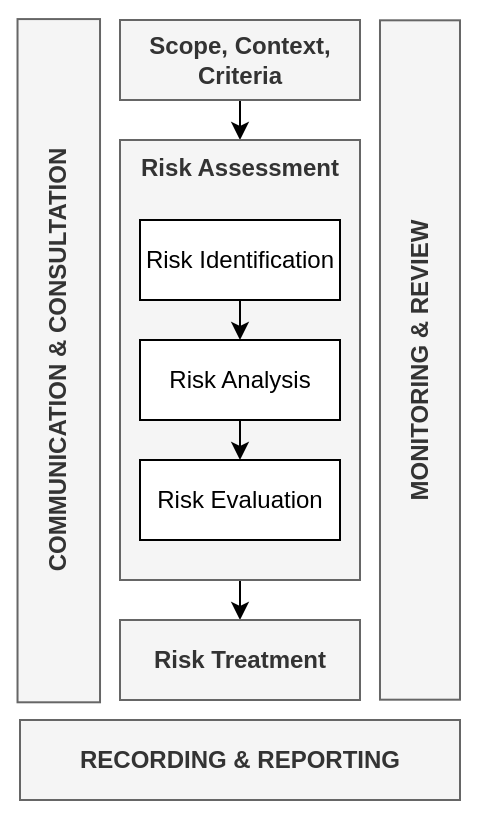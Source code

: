 <mxfile version="20.2.2" type="github">
  <diagram id="T_vSztlu7ZmhTQVyTiee" name="Page-1">
    <mxGraphModel dx="460" dy="744" grid="1" gridSize="10" guides="1" tooltips="1" connect="1" arrows="1" fold="1" page="1" pageScale="1" pageWidth="827" pageHeight="1169" math="0" shadow="0">
      <root>
        <mxCell id="0" />
        <mxCell id="1" parent="0" />
        <mxCell id="N-fscGahfruygMx9irh_-21" value="" style="rounded=0;whiteSpace=wrap;html=1;strokeColor=none;" vertex="1" parent="1">
          <mxGeometry x="100" y="90" width="240" height="410" as="geometry" />
        </mxCell>
        <mxCell id="N-fscGahfruygMx9irh_-17" style="edgeStyle=orthogonalEdgeStyle;rounded=0;orthogonalLoop=1;jettySize=auto;html=1;exitX=0.5;exitY=1;exitDx=0;exitDy=0;entryX=0.5;entryY=0;entryDx=0;entryDy=0;" edge="1" parent="1" source="N-fscGahfruygMx9irh_-1" target="N-fscGahfruygMx9irh_-2">
          <mxGeometry relative="1" as="geometry" />
        </mxCell>
        <mxCell id="N-fscGahfruygMx9irh_-1" value="Scope, Context, Criteria" style="rounded=0;whiteSpace=wrap;html=1;fontStyle=1;fillColor=#f5f5f5;fontColor=#333333;strokeColor=#666666;" vertex="1" parent="1">
          <mxGeometry x="160" y="100" width="120" height="40" as="geometry" />
        </mxCell>
        <mxCell id="N-fscGahfruygMx9irh_-20" style="edgeStyle=orthogonalEdgeStyle;rounded=0;orthogonalLoop=1;jettySize=auto;html=1;exitX=0.5;exitY=1;exitDx=0;exitDy=0;entryX=0.5;entryY=0;entryDx=0;entryDy=0;" edge="1" parent="1" source="N-fscGahfruygMx9irh_-2" target="N-fscGahfruygMx9irh_-5">
          <mxGeometry relative="1" as="geometry" />
        </mxCell>
        <mxCell id="N-fscGahfruygMx9irh_-2" value="Risk Assessment" style="rounded=0;whiteSpace=wrap;html=1;verticalAlign=top;fontStyle=1;fillColor=#f5f5f5;fontColor=#333333;strokeColor=#666666;" vertex="1" parent="1">
          <mxGeometry x="160" y="160" width="120" height="220" as="geometry" />
        </mxCell>
        <mxCell id="N-fscGahfruygMx9irh_-3" value="COMMUNICATION &amp;amp; CONSULTATION" style="rounded=0;whiteSpace=wrap;html=1;rotation=-90;fontStyle=1;fillColor=#f5f5f5;fontColor=#333333;strokeColor=#666666;" vertex="1" parent="1">
          <mxGeometry x="-41.42" y="249.72" width="341.61" height="41.25" as="geometry" />
        </mxCell>
        <mxCell id="N-fscGahfruygMx9irh_-4" value="MONITORING &amp;amp; REVIEW" style="rounded=0;whiteSpace=wrap;html=1;rotation=-90;fontStyle=1;fillColor=#f5f5f5;fontColor=#333333;strokeColor=#666666;" vertex="1" parent="1">
          <mxGeometry x="140.15" y="250" width="339.69" height="40" as="geometry" />
        </mxCell>
        <mxCell id="N-fscGahfruygMx9irh_-5" value="Risk Treatment" style="rounded=0;whiteSpace=wrap;html=1;fontStyle=1;fillColor=#f5f5f5;fontColor=#333333;strokeColor=#666666;" vertex="1" parent="1">
          <mxGeometry x="160" y="400" width="120" height="40" as="geometry" />
        </mxCell>
        <mxCell id="N-fscGahfruygMx9irh_-6" value="RECORDING &amp;amp; REPORTING" style="rounded=0;whiteSpace=wrap;html=1;rotation=0;fontStyle=1;fillColor=#f5f5f5;fontColor=#333333;strokeColor=#666666;" vertex="1" parent="1">
          <mxGeometry x="110" y="450" width="220" height="40" as="geometry" />
        </mxCell>
        <mxCell id="N-fscGahfruygMx9irh_-18" style="edgeStyle=orthogonalEdgeStyle;rounded=0;orthogonalLoop=1;jettySize=auto;html=1;exitX=0.5;exitY=1;exitDx=0;exitDy=0;entryX=0.5;entryY=0;entryDx=0;entryDy=0;" edge="1" parent="1" source="N-fscGahfruygMx9irh_-9" target="N-fscGahfruygMx9irh_-10">
          <mxGeometry relative="1" as="geometry" />
        </mxCell>
        <mxCell id="N-fscGahfruygMx9irh_-9" value="&lt;span style=&quot;font-weight: normal;&quot;&gt;Risk Identification&lt;/span&gt;" style="rounded=0;whiteSpace=wrap;html=1;fontStyle=1" vertex="1" parent="1">
          <mxGeometry x="170" y="200" width="100" height="40" as="geometry" />
        </mxCell>
        <mxCell id="N-fscGahfruygMx9irh_-19" style="edgeStyle=orthogonalEdgeStyle;rounded=0;orthogonalLoop=1;jettySize=auto;html=1;exitX=0.5;exitY=1;exitDx=0;exitDy=0;entryX=0.5;entryY=0;entryDx=0;entryDy=0;" edge="1" parent="1" source="N-fscGahfruygMx9irh_-10" target="N-fscGahfruygMx9irh_-11">
          <mxGeometry relative="1" as="geometry" />
        </mxCell>
        <mxCell id="N-fscGahfruygMx9irh_-10" value="&lt;span style=&quot;font-weight: normal;&quot;&gt;Risk Analysis&lt;/span&gt;" style="rounded=0;whiteSpace=wrap;html=1;fontStyle=1" vertex="1" parent="1">
          <mxGeometry x="170" y="260" width="100" height="40" as="geometry" />
        </mxCell>
        <mxCell id="N-fscGahfruygMx9irh_-11" value="&lt;span style=&quot;font-weight: normal;&quot;&gt;Risk Evaluation&lt;/span&gt;" style="rounded=0;whiteSpace=wrap;html=1;fontStyle=1" vertex="1" parent="1">
          <mxGeometry x="170" y="320" width="100" height="40" as="geometry" />
        </mxCell>
      </root>
    </mxGraphModel>
  </diagram>
</mxfile>
